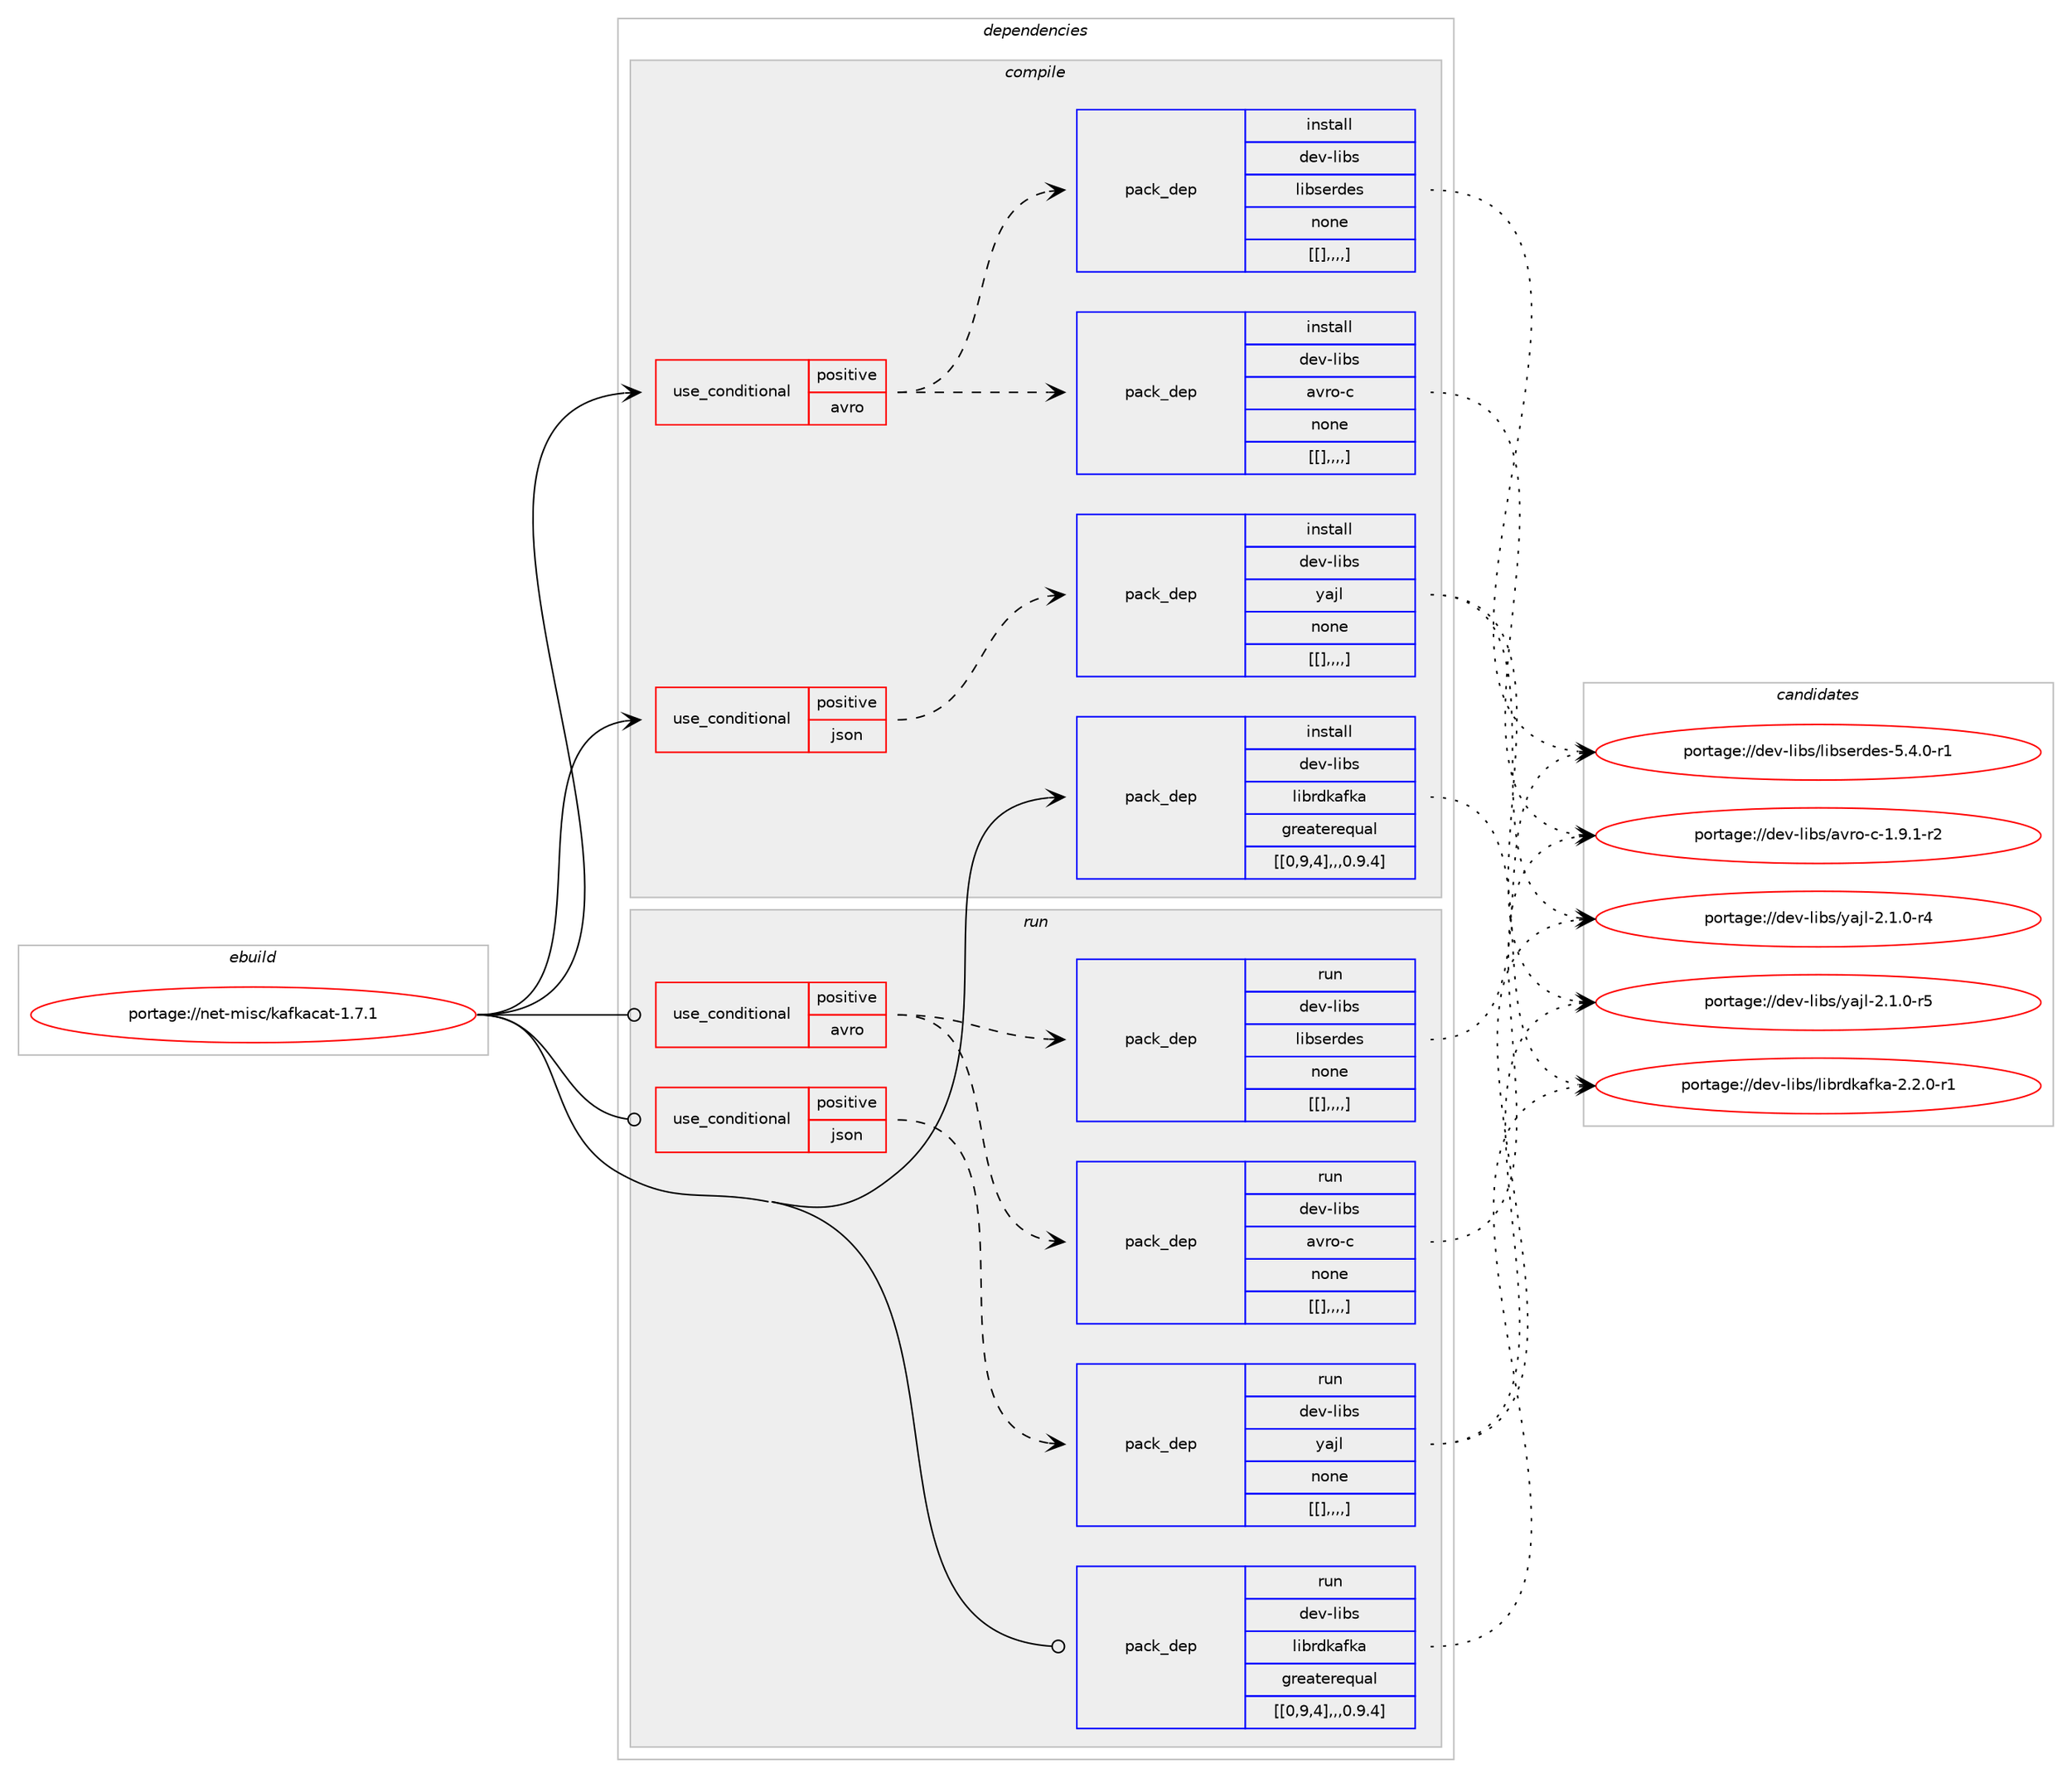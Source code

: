 digraph prolog {

# *************
# Graph options
# *************

newrank=true;
concentrate=true;
compound=true;
graph [rankdir=LR,fontname=Helvetica,fontsize=10,ranksep=1.5];#, ranksep=2.5, nodesep=0.2];
edge  [arrowhead=vee];
node  [fontname=Helvetica,fontsize=10];

# **********
# The ebuild
# **********

subgraph cluster_leftcol {
color=gray;
label=<<i>ebuild</i>>;
id [label="portage://net-misc/kafkacat-1.7.1", color=red, width=4, href="../net-misc/kafkacat-1.7.1.svg"];
}

# ****************
# The dependencies
# ****************

subgraph cluster_midcol {
color=gray;
label=<<i>dependencies</i>>;
subgraph cluster_compile {
fillcolor="#eeeeee";
style=filled;
label=<<i>compile</i>>;
subgraph cond101774 {
dependency388357 [label=<<TABLE BORDER="0" CELLBORDER="1" CELLSPACING="0" CELLPADDING="4"><TR><TD ROWSPAN="3" CELLPADDING="10">use_conditional</TD></TR><TR><TD>positive</TD></TR><TR><TD>avro</TD></TR></TABLE>>, shape=none, color=red];
subgraph pack283759 {
dependency388358 [label=<<TABLE BORDER="0" CELLBORDER="1" CELLSPACING="0" CELLPADDING="4" WIDTH="220"><TR><TD ROWSPAN="6" CELLPADDING="30">pack_dep</TD></TR><TR><TD WIDTH="110">install</TD></TR><TR><TD>dev-libs</TD></TR><TR><TD>avro-c</TD></TR><TR><TD>none</TD></TR><TR><TD>[[],,,,]</TD></TR></TABLE>>, shape=none, color=blue];
}
dependency388357:e -> dependency388358:w [weight=20,style="dashed",arrowhead="vee"];
subgraph pack283760 {
dependency388359 [label=<<TABLE BORDER="0" CELLBORDER="1" CELLSPACING="0" CELLPADDING="4" WIDTH="220"><TR><TD ROWSPAN="6" CELLPADDING="30">pack_dep</TD></TR><TR><TD WIDTH="110">install</TD></TR><TR><TD>dev-libs</TD></TR><TR><TD>libserdes</TD></TR><TR><TD>none</TD></TR><TR><TD>[[],,,,]</TD></TR></TABLE>>, shape=none, color=blue];
}
dependency388357:e -> dependency388359:w [weight=20,style="dashed",arrowhead="vee"];
}
id:e -> dependency388357:w [weight=20,style="solid",arrowhead="vee"];
subgraph cond101775 {
dependency388360 [label=<<TABLE BORDER="0" CELLBORDER="1" CELLSPACING="0" CELLPADDING="4"><TR><TD ROWSPAN="3" CELLPADDING="10">use_conditional</TD></TR><TR><TD>positive</TD></TR><TR><TD>json</TD></TR></TABLE>>, shape=none, color=red];
subgraph pack283761 {
dependency388361 [label=<<TABLE BORDER="0" CELLBORDER="1" CELLSPACING="0" CELLPADDING="4" WIDTH="220"><TR><TD ROWSPAN="6" CELLPADDING="30">pack_dep</TD></TR><TR><TD WIDTH="110">install</TD></TR><TR><TD>dev-libs</TD></TR><TR><TD>yajl</TD></TR><TR><TD>none</TD></TR><TR><TD>[[],,,,]</TD></TR></TABLE>>, shape=none, color=blue];
}
dependency388360:e -> dependency388361:w [weight=20,style="dashed",arrowhead="vee"];
}
id:e -> dependency388360:w [weight=20,style="solid",arrowhead="vee"];
subgraph pack283762 {
dependency388362 [label=<<TABLE BORDER="0" CELLBORDER="1" CELLSPACING="0" CELLPADDING="4" WIDTH="220"><TR><TD ROWSPAN="6" CELLPADDING="30">pack_dep</TD></TR><TR><TD WIDTH="110">install</TD></TR><TR><TD>dev-libs</TD></TR><TR><TD>librdkafka</TD></TR><TR><TD>greaterequal</TD></TR><TR><TD>[[0,9,4],,,0.9.4]</TD></TR></TABLE>>, shape=none, color=blue];
}
id:e -> dependency388362:w [weight=20,style="solid",arrowhead="vee"];
}
subgraph cluster_compileandrun {
fillcolor="#eeeeee";
style=filled;
label=<<i>compile and run</i>>;
}
subgraph cluster_run {
fillcolor="#eeeeee";
style=filled;
label=<<i>run</i>>;
subgraph cond101776 {
dependency388363 [label=<<TABLE BORDER="0" CELLBORDER="1" CELLSPACING="0" CELLPADDING="4"><TR><TD ROWSPAN="3" CELLPADDING="10">use_conditional</TD></TR><TR><TD>positive</TD></TR><TR><TD>avro</TD></TR></TABLE>>, shape=none, color=red];
subgraph pack283763 {
dependency388364 [label=<<TABLE BORDER="0" CELLBORDER="1" CELLSPACING="0" CELLPADDING="4" WIDTH="220"><TR><TD ROWSPAN="6" CELLPADDING="30">pack_dep</TD></TR><TR><TD WIDTH="110">run</TD></TR><TR><TD>dev-libs</TD></TR><TR><TD>avro-c</TD></TR><TR><TD>none</TD></TR><TR><TD>[[],,,,]</TD></TR></TABLE>>, shape=none, color=blue];
}
dependency388363:e -> dependency388364:w [weight=20,style="dashed",arrowhead="vee"];
subgraph pack283764 {
dependency388365 [label=<<TABLE BORDER="0" CELLBORDER="1" CELLSPACING="0" CELLPADDING="4" WIDTH="220"><TR><TD ROWSPAN="6" CELLPADDING="30">pack_dep</TD></TR><TR><TD WIDTH="110">run</TD></TR><TR><TD>dev-libs</TD></TR><TR><TD>libserdes</TD></TR><TR><TD>none</TD></TR><TR><TD>[[],,,,]</TD></TR></TABLE>>, shape=none, color=blue];
}
dependency388363:e -> dependency388365:w [weight=20,style="dashed",arrowhead="vee"];
}
id:e -> dependency388363:w [weight=20,style="solid",arrowhead="odot"];
subgraph cond101777 {
dependency388366 [label=<<TABLE BORDER="0" CELLBORDER="1" CELLSPACING="0" CELLPADDING="4"><TR><TD ROWSPAN="3" CELLPADDING="10">use_conditional</TD></TR><TR><TD>positive</TD></TR><TR><TD>json</TD></TR></TABLE>>, shape=none, color=red];
subgraph pack283765 {
dependency388367 [label=<<TABLE BORDER="0" CELLBORDER="1" CELLSPACING="0" CELLPADDING="4" WIDTH="220"><TR><TD ROWSPAN="6" CELLPADDING="30">pack_dep</TD></TR><TR><TD WIDTH="110">run</TD></TR><TR><TD>dev-libs</TD></TR><TR><TD>yajl</TD></TR><TR><TD>none</TD></TR><TR><TD>[[],,,,]</TD></TR></TABLE>>, shape=none, color=blue];
}
dependency388366:e -> dependency388367:w [weight=20,style="dashed",arrowhead="vee"];
}
id:e -> dependency388366:w [weight=20,style="solid",arrowhead="odot"];
subgraph pack283766 {
dependency388368 [label=<<TABLE BORDER="0" CELLBORDER="1" CELLSPACING="0" CELLPADDING="4" WIDTH="220"><TR><TD ROWSPAN="6" CELLPADDING="30">pack_dep</TD></TR><TR><TD WIDTH="110">run</TD></TR><TR><TD>dev-libs</TD></TR><TR><TD>librdkafka</TD></TR><TR><TD>greaterequal</TD></TR><TR><TD>[[0,9,4],,,0.9.4]</TD></TR></TABLE>>, shape=none, color=blue];
}
id:e -> dependency388368:w [weight=20,style="solid",arrowhead="odot"];
}
}

# **************
# The candidates
# **************

subgraph cluster_choices {
rank=same;
color=gray;
label=<<i>candidates</i>>;

subgraph choice283759 {
color=black;
nodesep=1;
choice1001011184510810598115479711811411145994549465746494511450 [label="portage://dev-libs/avro-c-1.9.1-r2", color=red, width=4,href="../dev-libs/avro-c-1.9.1-r2.svg"];
dependency388358:e -> choice1001011184510810598115479711811411145994549465746494511450:w [style=dotted,weight="100"];
}
subgraph choice283760 {
color=black;
nodesep=1;
choice100101118451081059811547108105981151011141001011154553465246484511449 [label="portage://dev-libs/libserdes-5.4.0-r1", color=red, width=4,href="../dev-libs/libserdes-5.4.0-r1.svg"];
dependency388359:e -> choice100101118451081059811547108105981151011141001011154553465246484511449:w [style=dotted,weight="100"];
}
subgraph choice283761 {
color=black;
nodesep=1;
choice100101118451081059811547121971061084550464946484511453 [label="portage://dev-libs/yajl-2.1.0-r5", color=red, width=4,href="../dev-libs/yajl-2.1.0-r5.svg"];
choice100101118451081059811547121971061084550464946484511452 [label="portage://dev-libs/yajl-2.1.0-r4", color=red, width=4,href="../dev-libs/yajl-2.1.0-r4.svg"];
dependency388361:e -> choice100101118451081059811547121971061084550464946484511453:w [style=dotted,weight="100"];
dependency388361:e -> choice100101118451081059811547121971061084550464946484511452:w [style=dotted,weight="100"];
}
subgraph choice283762 {
color=black;
nodesep=1;
choice1001011184510810598115471081059811410010797102107974550465046484511449 [label="portage://dev-libs/librdkafka-2.2.0-r1", color=red, width=4,href="../dev-libs/librdkafka-2.2.0-r1.svg"];
dependency388362:e -> choice1001011184510810598115471081059811410010797102107974550465046484511449:w [style=dotted,weight="100"];
}
subgraph choice283763 {
color=black;
nodesep=1;
choice1001011184510810598115479711811411145994549465746494511450 [label="portage://dev-libs/avro-c-1.9.1-r2", color=red, width=4,href="../dev-libs/avro-c-1.9.1-r2.svg"];
dependency388364:e -> choice1001011184510810598115479711811411145994549465746494511450:w [style=dotted,weight="100"];
}
subgraph choice283764 {
color=black;
nodesep=1;
choice100101118451081059811547108105981151011141001011154553465246484511449 [label="portage://dev-libs/libserdes-5.4.0-r1", color=red, width=4,href="../dev-libs/libserdes-5.4.0-r1.svg"];
dependency388365:e -> choice100101118451081059811547108105981151011141001011154553465246484511449:w [style=dotted,weight="100"];
}
subgraph choice283765 {
color=black;
nodesep=1;
choice100101118451081059811547121971061084550464946484511453 [label="portage://dev-libs/yajl-2.1.0-r5", color=red, width=4,href="../dev-libs/yajl-2.1.0-r5.svg"];
choice100101118451081059811547121971061084550464946484511452 [label="portage://dev-libs/yajl-2.1.0-r4", color=red, width=4,href="../dev-libs/yajl-2.1.0-r4.svg"];
dependency388367:e -> choice100101118451081059811547121971061084550464946484511453:w [style=dotted,weight="100"];
dependency388367:e -> choice100101118451081059811547121971061084550464946484511452:w [style=dotted,weight="100"];
}
subgraph choice283766 {
color=black;
nodesep=1;
choice1001011184510810598115471081059811410010797102107974550465046484511449 [label="portage://dev-libs/librdkafka-2.2.0-r1", color=red, width=4,href="../dev-libs/librdkafka-2.2.0-r1.svg"];
dependency388368:e -> choice1001011184510810598115471081059811410010797102107974550465046484511449:w [style=dotted,weight="100"];
}
}

}
